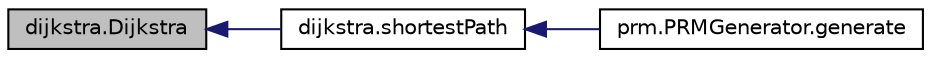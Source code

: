 digraph "dijkstra.Dijkstra"
{
  edge [fontname="Helvetica",fontsize="10",labelfontname="Helvetica",labelfontsize="10"];
  node [fontname="Helvetica",fontsize="10",shape=record];
  rankdir="LR";
  Node1 [label="dijkstra.Dijkstra",height=0.2,width=0.4,color="black", fillcolor="grey75", style="filled" fontcolor="black"];
  Node1 -> Node2 [dir="back",color="midnightblue",fontsize="10",style="solid",fontname="Helvetica"];
  Node2 [label="dijkstra.shortestPath",height=0.2,width=0.4,color="black", fillcolor="white", style="filled",URL="$namespacedijkstra.html#a20424eb142377bdf202ef03812875d83",tooltip="Find a single shortest path from the given start vertex to the given end vertex. "];
  Node2 -> Node3 [dir="back",color="midnightblue",fontsize="10",style="solid",fontname="Helvetica"];
  Node3 [label="prm.PRMGenerator.generate",height=0.2,width=0.4,color="black", fillcolor="white", style="filled",URL="$classprm_1_1PRMGenerator.html#aabedd114ea5948bb92f477be30b41619",tooltip="Generates a series of random points that will become the roadmap and connects them and weights them i..."];
}
